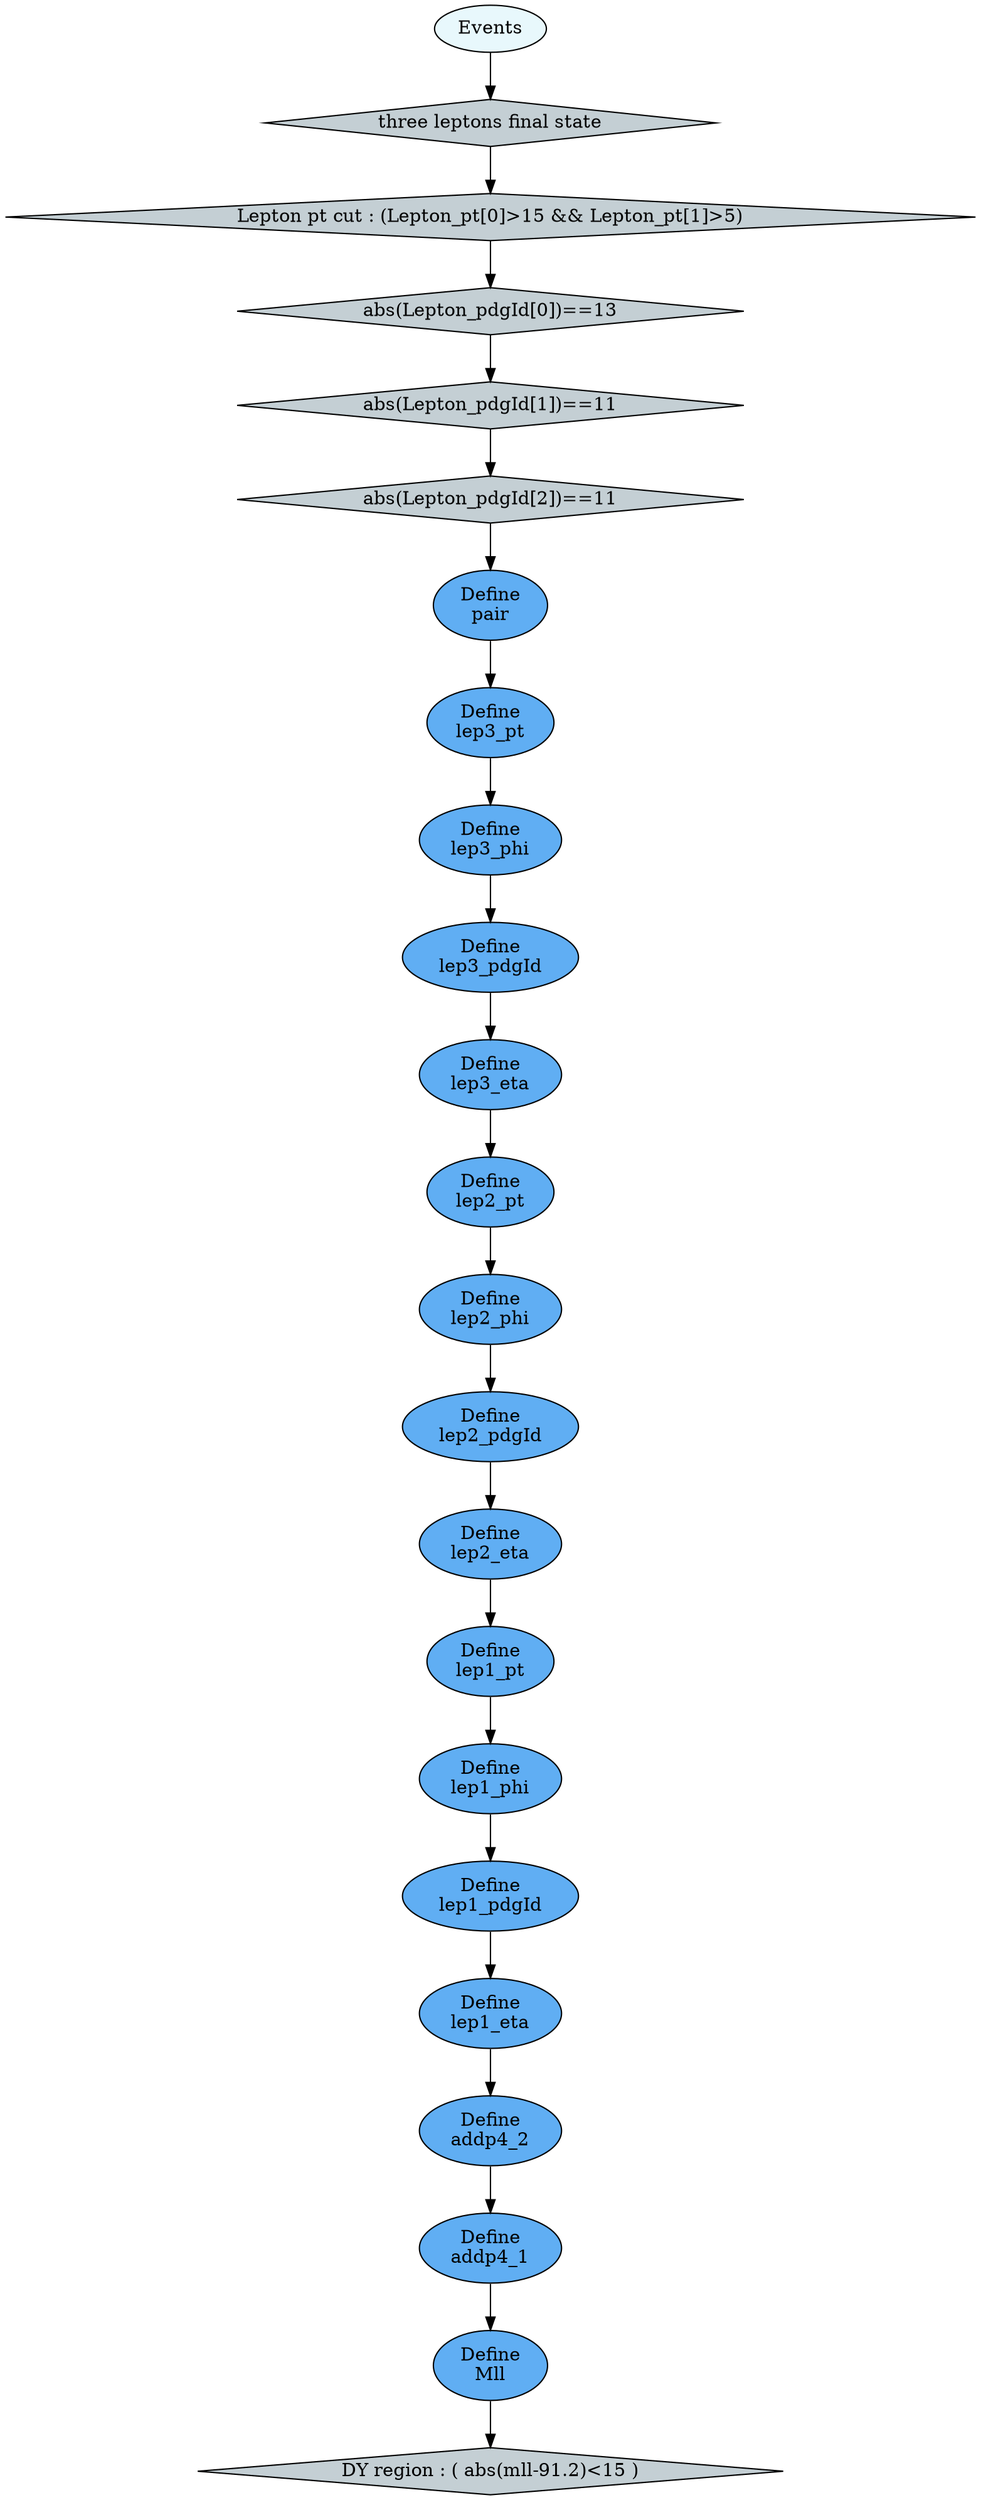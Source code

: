 digraph {
	7 [label="DY region : ( abs(mll-91.2)<15 )", style="filled", fillcolor="#c4cfd4", shape="diamond"];
	8 [label="Define
Mll", style="filled", fillcolor="#60aef3", shape="oval"];
	9 [label="Define
addp4_1", style="filled", fillcolor="#60aef3", shape="oval"];
	10 [label="Define
addp4_2", style="filled", fillcolor="#60aef3", shape="oval"];
	11 [label="Define
lep1_eta", style="filled", fillcolor="#60aef3", shape="oval"];
	12 [label="Define
lep1_pdgId", style="filled", fillcolor="#60aef3", shape="oval"];
	13 [label="Define
lep1_phi", style="filled", fillcolor="#60aef3", shape="oval"];
	14 [label="Define
lep1_pt", style="filled", fillcolor="#60aef3", shape="oval"];
	15 [label="Define
lep2_eta", style="filled", fillcolor="#60aef3", shape="oval"];
	16 [label="Define
lep2_pdgId", style="filled", fillcolor="#60aef3", shape="oval"];
	17 [label="Define
lep2_phi", style="filled", fillcolor="#60aef3", shape="oval"];
	18 [label="Define
lep2_pt", style="filled", fillcolor="#60aef3", shape="oval"];
	19 [label="Define
lep3_eta", style="filled", fillcolor="#60aef3", shape="oval"];
	20 [label="Define
lep3_pdgId", style="filled", fillcolor="#60aef3", shape="oval"];
	21 [label="Define
lep3_phi", style="filled", fillcolor="#60aef3", shape="oval"];
	22 [label="Define
lep3_pt", style="filled", fillcolor="#60aef3", shape="oval"];
	23 [label="Define
pair", style="filled", fillcolor="#60aef3", shape="oval"];
	6 [label="abs(Lepton_pdgId[2])==11", style="filled", fillcolor="#c4cfd4", shape="diamond"];
	5 [label="abs(Lepton_pdgId[1])==11", style="filled", fillcolor="#c4cfd4", shape="diamond"];
	4 [label="abs(Lepton_pdgId[0])==13", style="filled", fillcolor="#c4cfd4", shape="diamond"];
	3 [label="Lepton pt cut : (Lepton_pt[0]>15 && Lepton_pt[1]>5)", style="filled", fillcolor="#c4cfd4", shape="diamond"];
	2 [label="three leptons final state", style="filled", fillcolor="#c4cfd4", shape="diamond"];
	0 [label="Events", style="filled", fillcolor="#e8f8fc", shape="oval"];
	8 -> 7;
	9 -> 8;
	10 -> 9;
	11 -> 10;
	12 -> 11;
	13 -> 12;
	14 -> 13;
	15 -> 14;
	16 -> 15;
	17 -> 16;
	18 -> 17;
	19 -> 18;
	20 -> 19;
	21 -> 20;
	22 -> 21;
	23 -> 22;
	6 -> 23;
	5 -> 6;
	4 -> 5;
	3 -> 4;
	2 -> 3;
	0 -> 2;
}